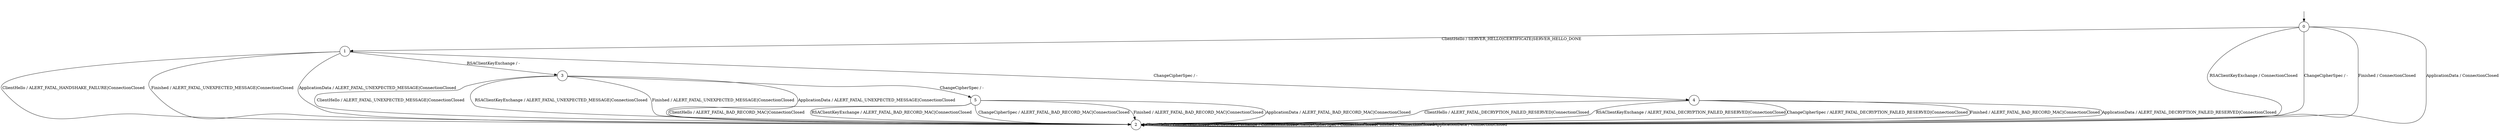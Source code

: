 digraph g {
__start0 [label="" shape="none"];

	s0 [shape="circle" label="0"];
	s1 [shape="circle" label="1"];
	s2 [shape="circle" label="2"];
	s3 [shape="circle" label="3"];
	s4 [shape="circle" label="4"];
	s5 [shape="circle" label="5"];
	s0 -> s1 [label="ClientHello / SERVER_HELLO|CERTIFICATE|SERVER_HELLO_DONE"];
	s0 -> s2 [label="RSAClientKeyExchange / ConnectionClosed"];
	s0 -> s2 [label="ChangeCipherSpec / -"];
	s0 -> s2 [label="Finished / ConnectionClosed"];
	s0 -> s2 [label="ApplicationData / ConnectionClosed"];
	s1 -> s2 [label="ClientHello / ALERT_FATAL_HANDSHAKE_FAILURE|ConnectionClosed"];
	s1 -> s3 [label="RSAClientKeyExchange / -"];
	s1 -> s4 [label="ChangeCipherSpec / -"];
	s1 -> s2 [label="Finished / ALERT_FATAL_UNEXPECTED_MESSAGE|ConnectionClosed"];
	s1 -> s2 [label="ApplicationData / ALERT_FATAL_UNEXPECTED_MESSAGE|ConnectionClosed"];
	s2 -> s2 [label="ClientHello / ConnectionClosed"];
	s2 -> s2 [label="RSAClientKeyExchange / ConnectionClosed"];
	s2 -> s2 [label="ChangeCipherSpec / ConnectionClosed"];
	s2 -> s2 [label="Finished / ConnectionClosed"];
	s2 -> s2 [label="ApplicationData / ConnectionClosed"];
	s3 -> s2 [label="ClientHello / ALERT_FATAL_UNEXPECTED_MESSAGE|ConnectionClosed"];
	s3 -> s2 [label="RSAClientKeyExchange / ALERT_FATAL_UNEXPECTED_MESSAGE|ConnectionClosed"];
	s3 -> s5 [label="ChangeCipherSpec / -"];
	s3 -> s2 [label="Finished / ALERT_FATAL_UNEXPECTED_MESSAGE|ConnectionClosed"];
	s3 -> s2 [label="ApplicationData / ALERT_FATAL_UNEXPECTED_MESSAGE|ConnectionClosed"];
	s4 -> s2 [label="ClientHello / ALERT_FATAL_DECRYPTION_FAILED_RESERVED|ConnectionClosed"];
	s4 -> s2 [label="RSAClientKeyExchange / ALERT_FATAL_DECRYPTION_FAILED_RESERVED|ConnectionClosed"];
	s4 -> s2 [label="ChangeCipherSpec / ALERT_FATAL_DECRYPTION_FAILED_RESERVED|ConnectionClosed"];
	s4 -> s2 [label="Finished / ALERT_FATAL_BAD_RECORD_MAC|ConnectionClosed"];
	s4 -> s2 [label="ApplicationData / ALERT_FATAL_DECRYPTION_FAILED_RESERVED|ConnectionClosed"];
	s5 -> s2 [label="ClientHello / ALERT_FATAL_BAD_RECORD_MAC|ConnectionClosed"];
	s5 -> s2 [label="RSAClientKeyExchange / ALERT_FATAL_BAD_RECORD_MAC|ConnectionClosed"];
	s5 -> s2 [label="ChangeCipherSpec / ALERT_FATAL_BAD_RECORD_MAC|ConnectionClosed"];
	s5 -> s2 [label="Finished / ALERT_FATAL_BAD_RECORD_MAC|ConnectionClosed"];
	s5 -> s2 [label="ApplicationData / ALERT_FATAL_BAD_RECORD_MAC|ConnectionClosed"];

__start0 -> s0;
}
